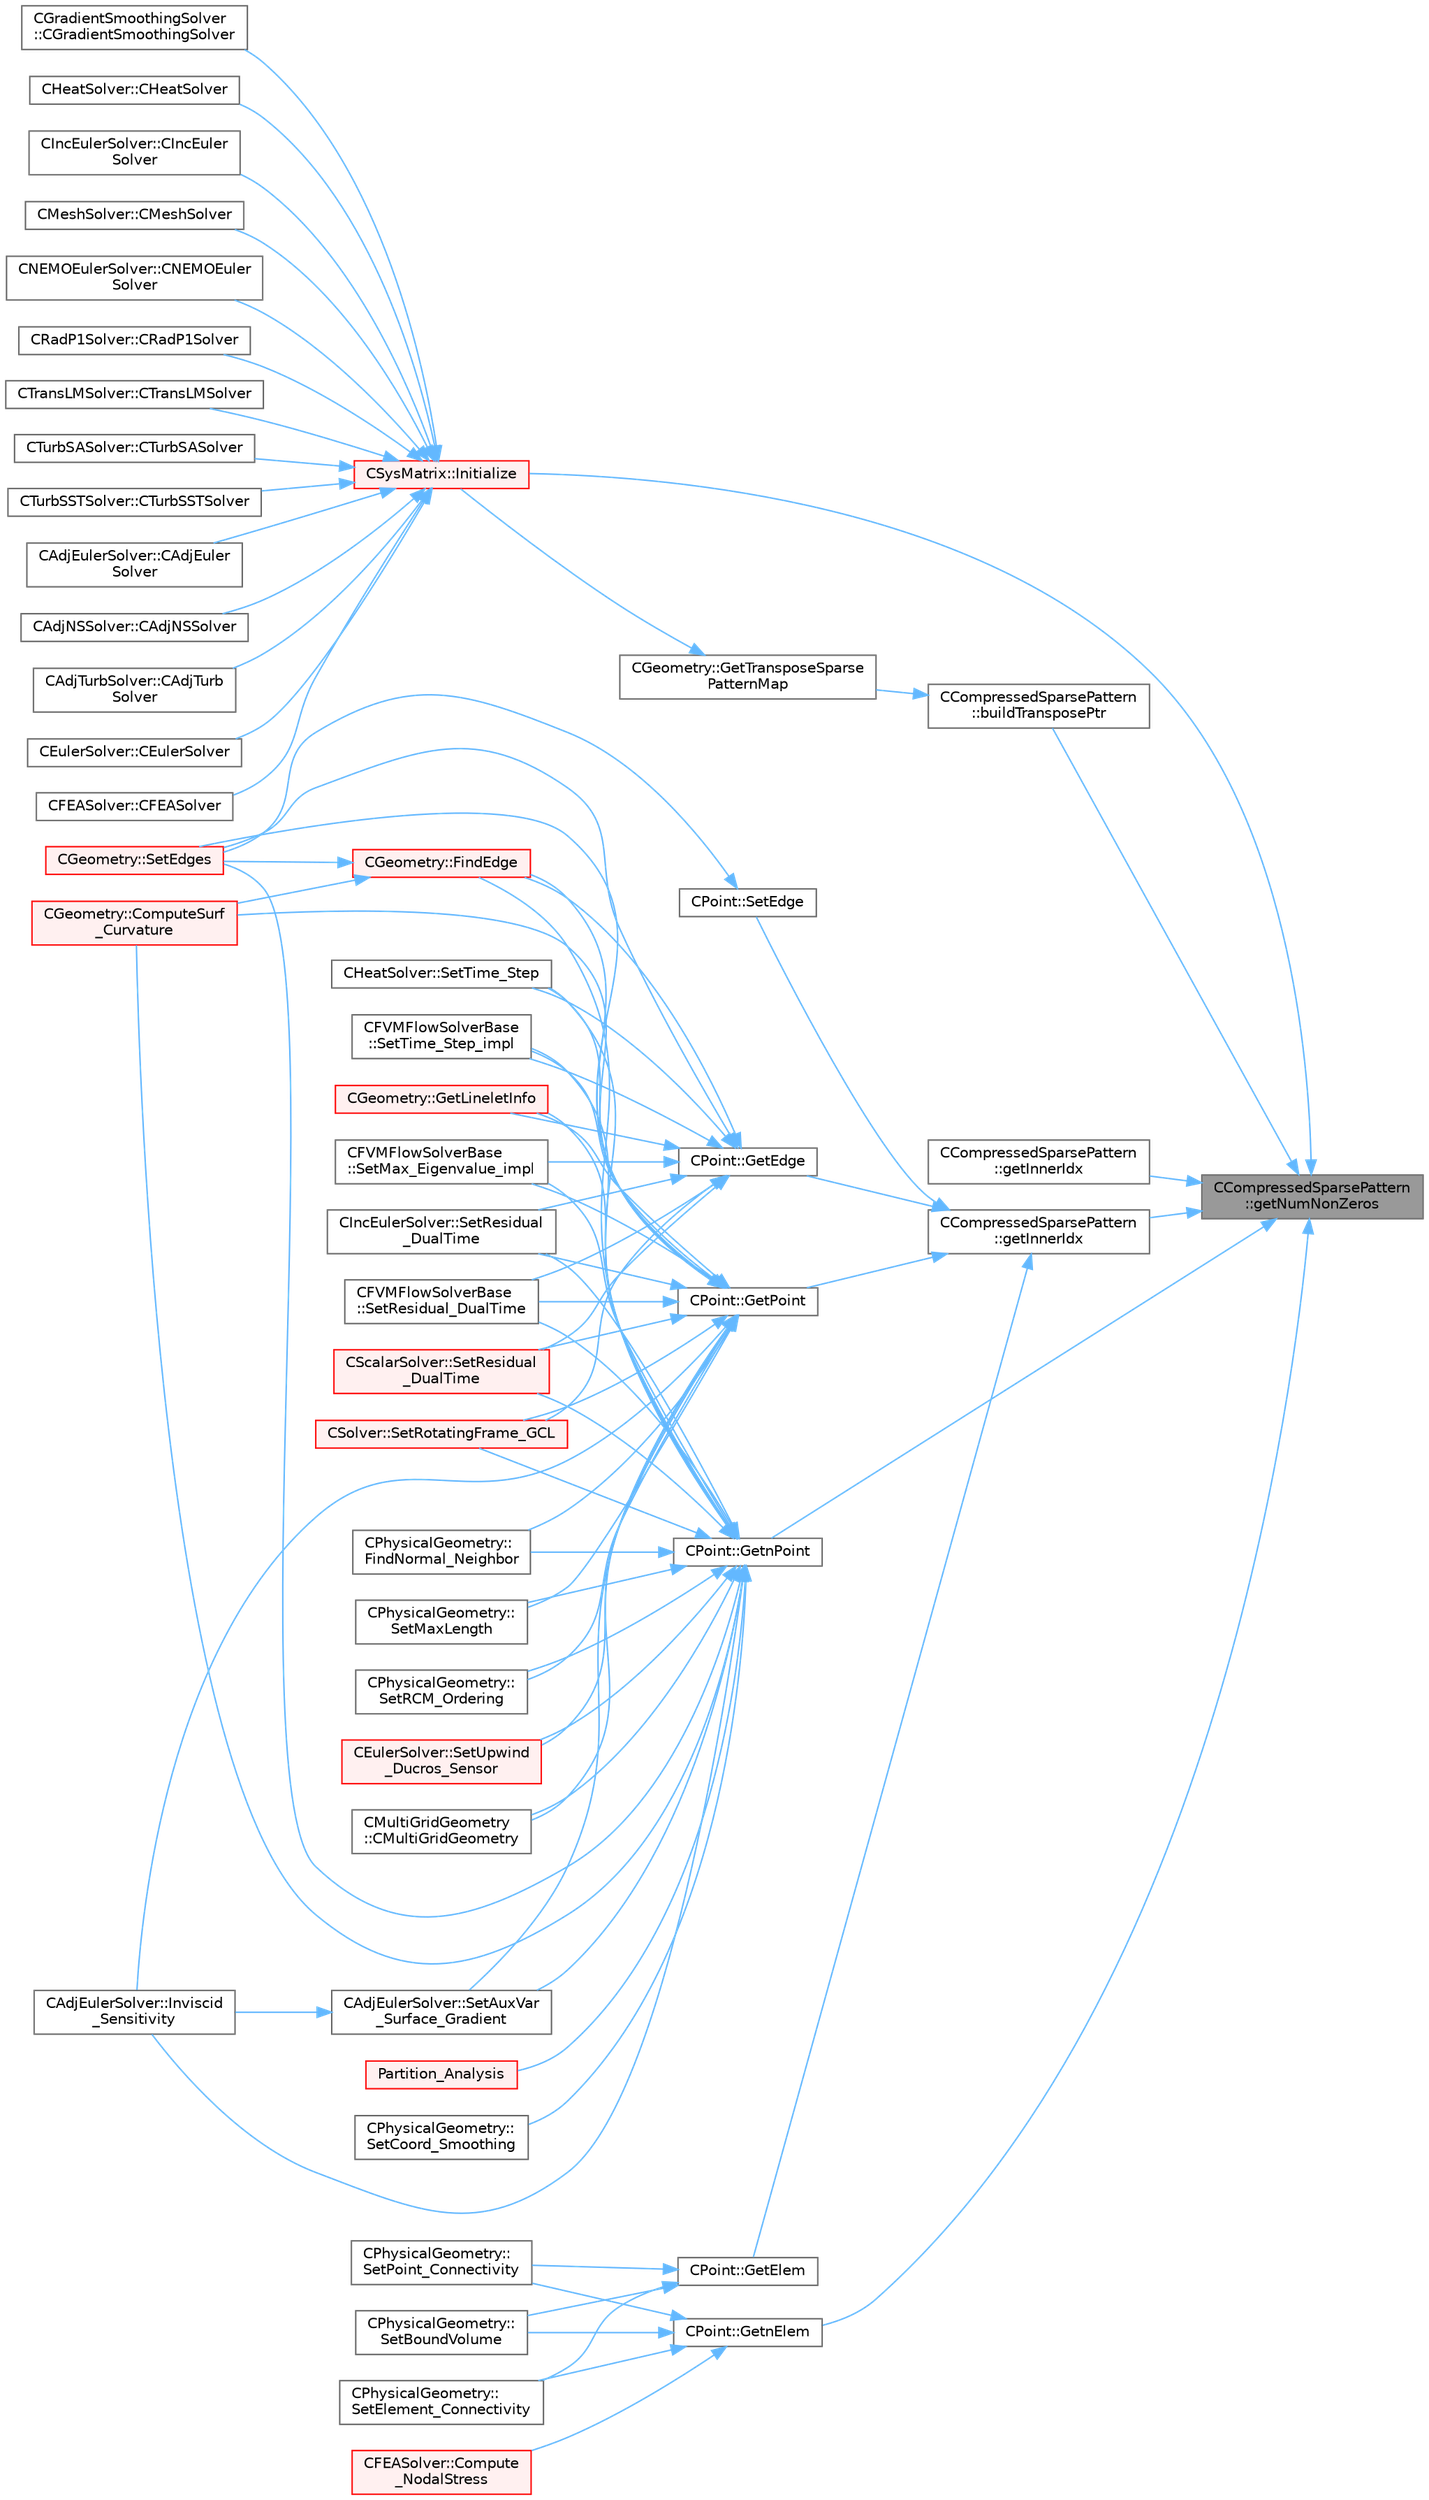digraph "CCompressedSparsePattern::getNumNonZeros"
{
 // LATEX_PDF_SIZE
  bgcolor="transparent";
  edge [fontname=Helvetica,fontsize=10,labelfontname=Helvetica,labelfontsize=10];
  node [fontname=Helvetica,fontsize=10,shape=box,height=0.2,width=0.4];
  rankdir="RL";
  Node1 [id="Node000001",label="CCompressedSparsePattern\l::getNumNonZeros",height=0.2,width=0.4,color="gray40", fillcolor="grey60", style="filled", fontcolor="black",tooltip=" "];
  Node1 -> Node2 [id="edge1_Node000001_Node000002",dir="back",color="steelblue1",style="solid",tooltip=" "];
  Node2 [id="Node000002",label="CCompressedSparsePattern\l::buildTransposePtr",height=0.2,width=0.4,color="grey40", fillcolor="white", style="filled",URL="$classCCompressedSparsePattern.html#aeda12f12ffb4d5161ec075c63c0f9042",tooltip="Build a list of pointers to the transpose entries of the pattern, requires symmetry."];
  Node2 -> Node3 [id="edge2_Node000002_Node000003",dir="back",color="steelblue1",style="solid",tooltip=" "];
  Node3 [id="Node000003",label="CGeometry::GetTransposeSparse\lPatternMap",height=0.2,width=0.4,color="grey40", fillcolor="white", style="filled",URL="$classCGeometry.html#a93838f0e718dd1c69b1a39e30083ad88",tooltip="Get the transpose of the (main, i.e 0 fill) sparse pattern (e.g. CSR becomes CSC)."];
  Node3 -> Node4 [id="edge3_Node000003_Node000004",dir="back",color="steelblue1",style="solid",tooltip=" "];
  Node4 [id="Node000004",label="CSysMatrix::Initialize",height=0.2,width=0.4,color="red", fillcolor="#FFF0F0", style="filled",URL="$classCSysMatrix.html#ae17220ac30c2abcc7fdd3c5dc8f04571",tooltip="Initializes the sparse matrix."];
  Node4 -> Node5 [id="edge4_Node000004_Node000005",dir="back",color="steelblue1",style="solid",tooltip=" "];
  Node5 [id="Node000005",label="CAdjEulerSolver::CAdjEuler\lSolver",height=0.2,width=0.4,color="grey40", fillcolor="white", style="filled",URL="$classCAdjEulerSolver.html#a0a739888df9436d4707665d152a7af1a",tooltip=" "];
  Node4 -> Node6 [id="edge5_Node000004_Node000006",dir="back",color="steelblue1",style="solid",tooltip=" "];
  Node6 [id="Node000006",label="CAdjNSSolver::CAdjNSSolver",height=0.2,width=0.4,color="grey40", fillcolor="white", style="filled",URL="$classCAdjNSSolver.html#a323f1dc7c0b9fe00d1911eeeea365d46",tooltip=" "];
  Node4 -> Node7 [id="edge6_Node000004_Node000007",dir="back",color="steelblue1",style="solid",tooltip=" "];
  Node7 [id="Node000007",label="CAdjTurbSolver::CAdjTurb\lSolver",height=0.2,width=0.4,color="grey40", fillcolor="white", style="filled",URL="$classCAdjTurbSolver.html#a621bdae0b081f25a67425cc037cd90a2",tooltip=" "];
  Node4 -> Node8 [id="edge7_Node000004_Node000008",dir="back",color="steelblue1",style="solid",tooltip=" "];
  Node8 [id="Node000008",label="CEulerSolver::CEulerSolver",height=0.2,width=0.4,color="grey40", fillcolor="white", style="filled",URL="$classCEulerSolver.html#acb987947b2e76a9900605cb5fee72460",tooltip="Main constructor of this class."];
  Node4 -> Node9 [id="edge8_Node000004_Node000009",dir="back",color="steelblue1",style="solid",tooltip=" "];
  Node9 [id="Node000009",label="CFEASolver::CFEASolver",height=0.2,width=0.4,color="grey40", fillcolor="white", style="filled",URL="$classCFEASolver.html#a1d4c7d17d9c7143d3079fc78fae1599d",tooltip=" "];
  Node4 -> Node10 [id="edge9_Node000004_Node000010",dir="back",color="steelblue1",style="solid",tooltip=" "];
  Node10 [id="Node000010",label="CGradientSmoothingSolver\l::CGradientSmoothingSolver",height=0.2,width=0.4,color="grey40", fillcolor="white", style="filled",URL="$classCGradientSmoothingSolver.html#a388e06af9042060ac43193566bb03cc8",tooltip="Constructor of the class."];
  Node4 -> Node11 [id="edge10_Node000004_Node000011",dir="back",color="steelblue1",style="solid",tooltip=" "];
  Node11 [id="Node000011",label="CHeatSolver::CHeatSolver",height=0.2,width=0.4,color="grey40", fillcolor="white", style="filled",URL="$classCHeatSolver.html#a89c9ece2b98a950e53f4ee9482968186",tooltip="Constructor of the class."];
  Node4 -> Node12 [id="edge11_Node000004_Node000012",dir="back",color="steelblue1",style="solid",tooltip=" "];
  Node12 [id="Node000012",label="CIncEulerSolver::CIncEuler\lSolver",height=0.2,width=0.4,color="grey40", fillcolor="white", style="filled",URL="$classCIncEulerSolver.html#a2a0c72c1d1d79e45c69da03e01f6281a",tooltip="Constructor of the class."];
  Node4 -> Node13 [id="edge12_Node000004_Node000013",dir="back",color="steelblue1",style="solid",tooltip=" "];
  Node13 [id="Node000013",label="CMeshSolver::CMeshSolver",height=0.2,width=0.4,color="grey40", fillcolor="white", style="filled",URL="$classCMeshSolver.html#a728930536c48c01f17b91808115fdb91",tooltip="Constructor of the class."];
  Node4 -> Node14 [id="edge13_Node000004_Node000014",dir="back",color="steelblue1",style="solid",tooltip=" "];
  Node14 [id="Node000014",label="CNEMOEulerSolver::CNEMOEuler\lSolver",height=0.2,width=0.4,color="grey40", fillcolor="white", style="filled",URL="$classCNEMOEulerSolver.html#a192d56e184ee19ad0b0dd3282b74f1e6",tooltip="Contructor of the class."];
  Node4 -> Node15 [id="edge14_Node000004_Node000015",dir="back",color="steelblue1",style="solid",tooltip=" "];
  Node15 [id="Node000015",label="CRadP1Solver::CRadP1Solver",height=0.2,width=0.4,color="grey40", fillcolor="white", style="filled",URL="$classCRadP1Solver.html#ae423cf9af88b527eb54ebce86227d96a",tooltip=" "];
  Node4 -> Node16 [id="edge15_Node000004_Node000016",dir="back",color="steelblue1",style="solid",tooltip=" "];
  Node16 [id="Node000016",label="CTransLMSolver::CTransLMSolver",height=0.2,width=0.4,color="grey40", fillcolor="white", style="filled",URL="$classCTransLMSolver.html#a20abc5682fb22268537da1eac0abf24d",tooltip=" "];
  Node4 -> Node17 [id="edge16_Node000004_Node000017",dir="back",color="steelblue1",style="solid",tooltip=" "];
  Node17 [id="Node000017",label="CTurbSASolver::CTurbSASolver",height=0.2,width=0.4,color="grey40", fillcolor="white", style="filled",URL="$classCTurbSASolver.html#a06a8b09d1563dd48f364ff6e97c25cd8",tooltip="Constructor."];
  Node4 -> Node18 [id="edge17_Node000004_Node000018",dir="back",color="steelblue1",style="solid",tooltip=" "];
  Node18 [id="Node000018",label="CTurbSSTSolver::CTurbSSTSolver",height=0.2,width=0.4,color="grey40", fillcolor="white", style="filled",URL="$classCTurbSSTSolver.html#a84beba65418c7c2ca4f4843b989b360a",tooltip="Constructor."];
  Node1 -> Node23 [id="edge18_Node000001_Node000023",dir="back",color="steelblue1",style="solid",tooltip=" "];
  Node23 [id="Node000023",label="CCompressedSparsePattern\l::getInnerIdx",height=0.2,width=0.4,color="grey40", fillcolor="white", style="filled",URL="$classCCompressedSparsePattern.html#a29484f10a496160bb5b56582442c52ed",tooltip=" "];
  Node1 -> Node24 [id="edge19_Node000001_Node000024",dir="back",color="steelblue1",style="solid",tooltip=" "];
  Node24 [id="Node000024",label="CCompressedSparsePattern\l::getInnerIdx",height=0.2,width=0.4,color="grey40", fillcolor="white", style="filled",URL="$classCCompressedSparsePattern.html#a8c4b5a2720a4ebb463c0d8152f052e4d",tooltip=" "];
  Node24 -> Node25 [id="edge20_Node000024_Node000025",dir="back",color="steelblue1",style="solid",tooltip=" "];
  Node25 [id="Node000025",label="CPoint::GetEdge",height=0.2,width=0.4,color="grey40", fillcolor="white", style="filled",URL="$classCPoint.html#a81ff0f12775a22eef9faa4a78810223a",tooltip="Get all the edges that compose the control volume."];
  Node25 -> Node26 [id="edge21_Node000025_Node000026",dir="back",color="steelblue1",style="solid",tooltip=" "];
  Node26 [id="Node000026",label="CGeometry::FindEdge",height=0.2,width=0.4,color="red", fillcolor="#FFF0F0", style="filled",URL="$classCGeometry.html#aab9c8477bc95c8ecc45dacc1ce607a90",tooltip="Get the edge index from using the nodes of the edge."];
  Node26 -> Node28 [id="edge22_Node000026_Node000028",dir="back",color="steelblue1",style="solid",tooltip=" "];
  Node28 [id="Node000028",label="CGeometry::ComputeSurf\l_Curvature",height=0.2,width=0.4,color="red", fillcolor="#FFF0F0", style="filled",URL="$classCGeometry.html#a260ac40c011a30a0fb55a4cc45eaf88e",tooltip="Find and store all vertices on a sharp corner in the geometry."];
  Node26 -> Node35 [id="edge23_Node000026_Node000035",dir="back",color="steelblue1",style="solid",tooltip=" "];
  Node35 [id="Node000035",label="CGeometry::SetEdges",height=0.2,width=0.4,color="red", fillcolor="#FFF0F0", style="filled",URL="$classCGeometry.html#a4aa4b21b72b39291bab049b7b5743811",tooltip="Sets the edges of an elemment."];
  Node25 -> Node43 [id="edge24_Node000025_Node000043",dir="back",color="steelblue1",style="solid",tooltip=" "];
  Node43 [id="Node000043",label="CGeometry::GetLineletInfo",height=0.2,width=0.4,color="red", fillcolor="#FFF0F0", style="filled",URL="$classCGeometry.html#ae1e8531f66b9d9fa0d87eae099130df3",tooltip="Get the linelet definition, this function computes the linelets if that has not been done yet."];
  Node25 -> Node35 [id="edge25_Node000025_Node000035",dir="back",color="steelblue1",style="solid",tooltip=" "];
  Node25 -> Node51 [id="edge26_Node000025_Node000051",dir="back",color="steelblue1",style="solid",tooltip=" "];
  Node51 [id="Node000051",label="CFVMFlowSolverBase\l::SetMax_Eigenvalue_impl",height=0.2,width=0.4,color="grey40", fillcolor="white", style="filled",URL="$classCFVMFlowSolverBase.html#adc3a96a8ca25902058864c18b533192d",tooltip="Compute the max eigenvalue, gemeric implementation."];
  Node25 -> Node52 [id="edge27_Node000025_Node000052",dir="back",color="steelblue1",style="solid",tooltip=" "];
  Node52 [id="Node000052",label="CIncEulerSolver::SetResidual\l_DualTime",height=0.2,width=0.4,color="grey40", fillcolor="white", style="filled",URL="$classCIncEulerSolver.html#a0c0d199f63e6858f295f8fbe800fc3bb",tooltip="Set the total residual adding the term that comes from the Dual Time Strategy."];
  Node25 -> Node53 [id="edge28_Node000025_Node000053",dir="back",color="steelblue1",style="solid",tooltip=" "];
  Node53 [id="Node000053",label="CFVMFlowSolverBase\l::SetResidual_DualTime",height=0.2,width=0.4,color="grey40", fillcolor="white", style="filled",URL="$classCFVMFlowSolverBase.html#afb95cb0aa636a2fbeb30b63314827691",tooltip="Set the total residual adding the term that comes from the Dual Time Strategy."];
  Node25 -> Node54 [id="edge29_Node000025_Node000054",dir="back",color="steelblue1",style="solid",tooltip=" "];
  Node54 [id="Node000054",label="CScalarSolver::SetResidual\l_DualTime",height=0.2,width=0.4,color="red", fillcolor="#FFF0F0", style="filled",URL="$classCScalarSolver.html#a1fe2b75e493aa743e0979110dea34caf",tooltip="Set the total residual adding the term that comes from the Dual Time-Stepping Strategy."];
  Node25 -> Node56 [id="edge30_Node000025_Node000056",dir="back",color="steelblue1",style="solid",tooltip=" "];
  Node56 [id="Node000056",label="CSolver::SetRotatingFrame_GCL",height=0.2,width=0.4,color="red", fillcolor="#FFF0F0", style="filled",URL="$classCSolver.html#a12b6394ab7881167d168b3d2aa3a1fc7",tooltip="Set Value of the residual due to the Geometric Conservation Law (GCL) for steady rotating frame probl..."];
  Node25 -> Node58 [id="edge31_Node000025_Node000058",dir="back",color="steelblue1",style="solid",tooltip=" "];
  Node58 [id="Node000058",label="CHeatSolver::SetTime_Step",height=0.2,width=0.4,color="grey40", fillcolor="white", style="filled",URL="$classCHeatSolver.html#a46a94222146629b60daac7226d0099c0",tooltip="A virtual member."];
  Node25 -> Node59 [id="edge32_Node000025_Node000059",dir="back",color="steelblue1",style="solid",tooltip=" "];
  Node59 [id="Node000059",label="CFVMFlowSolverBase\l::SetTime_Step_impl",height=0.2,width=0.4,color="grey40", fillcolor="white", style="filled",URL="$classCFVMFlowSolverBase.html#aceafd6d8a3ef6e189711df90c7dbe38e",tooltip="Generic implementation to compute the time step based on CFL and conv/visc eigenvalues."];
  Node24 -> Node60 [id="edge33_Node000024_Node000060",dir="back",color="steelblue1",style="solid",tooltip=" "];
  Node60 [id="Node000060",label="CPoint::GetElem",height=0.2,width=0.4,color="grey40", fillcolor="white", style="filled",URL="$classCPoint.html#a483b8bcaf0bf4e00a61be382307e3985",tooltip="Get all the elements that compose the control volume."];
  Node60 -> Node61 [id="edge34_Node000060_Node000061",dir="back",color="steelblue1",style="solid",tooltip=" "];
  Node61 [id="Node000061",label="CPhysicalGeometry::\lSetBoundVolume",height=0.2,width=0.4,color="grey40", fillcolor="white", style="filled",URL="$classCPhysicalGeometry.html#af4476da662ee1160781bb00d9b0f50c8",tooltip="Set the volume element associated to each boundary element."];
  Node60 -> Node62 [id="edge35_Node000060_Node000062",dir="back",color="steelblue1",style="solid",tooltip=" "];
  Node62 [id="Node000062",label="CPhysicalGeometry::\lSetElement_Connectivity",height=0.2,width=0.4,color="grey40", fillcolor="white", style="filled",URL="$classCPhysicalGeometry.html#a61a681297c7b37d94f6a6b6d0d6d2745",tooltip="Set elements which surround an element."];
  Node60 -> Node63 [id="edge36_Node000060_Node000063",dir="back",color="steelblue1",style="solid",tooltip=" "];
  Node63 [id="Node000063",label="CPhysicalGeometry::\lSetPoint_Connectivity",height=0.2,width=0.4,color="grey40", fillcolor="white", style="filled",URL="$classCPhysicalGeometry.html#ab0568a0b65f24202290007ca97e5e050",tooltip="Set points which surround a point."];
  Node24 -> Node64 [id="edge37_Node000024_Node000064",dir="back",color="steelblue1",style="solid",tooltip=" "];
  Node64 [id="Node000064",label="CPoint::GetPoint",height=0.2,width=0.4,color="grey40", fillcolor="white", style="filled",URL="$classCPoint.html#a7916494f3e23b9fd83e6a808b9d144e8",tooltip="Get all the points that compose the control volume."];
  Node64 -> Node65 [id="edge38_Node000064_Node000065",dir="back",color="steelblue1",style="solid",tooltip=" "];
  Node65 [id="Node000065",label="CMultiGridGeometry\l::CMultiGridGeometry",height=0.2,width=0.4,color="grey40", fillcolor="white", style="filled",URL="$classCMultiGridGeometry.html#a59a712b6935d3057542cc1481e44c1c3",tooltip="Constructor of the class."];
  Node64 -> Node28 [id="edge39_Node000064_Node000028",dir="back",color="steelblue1",style="solid",tooltip=" "];
  Node64 -> Node26 [id="edge40_Node000064_Node000026",dir="back",color="steelblue1",style="solid",tooltip=" "];
  Node64 -> Node66 [id="edge41_Node000064_Node000066",dir="back",color="steelblue1",style="solid",tooltip=" "];
  Node66 [id="Node000066",label="CPhysicalGeometry::\lFindNormal_Neighbor",height=0.2,width=0.4,color="grey40", fillcolor="white", style="filled",URL="$classCPhysicalGeometry.html#ac394596260d423e6cf767e6693c0957e",tooltip="Find and store the closest neighbor to a vertex."];
  Node64 -> Node43 [id="edge42_Node000064_Node000043",dir="back",color="steelblue1",style="solid",tooltip=" "];
  Node64 -> Node67 [id="edge43_Node000064_Node000067",dir="back",color="steelblue1",style="solid",tooltip=" "];
  Node67 [id="Node000067",label="CAdjEulerSolver::Inviscid\l_Sensitivity",height=0.2,width=0.4,color="grey40", fillcolor="white", style="filled",URL="$classCAdjEulerSolver.html#aa87a2220c946b47cb35c395c035f96e5",tooltip="Compute the inviscid sensitivity of the functional."];
  Node64 -> Node68 [id="edge44_Node000064_Node000068",dir="back",color="steelblue1",style="solid",tooltip=" "];
  Node68 [id="Node000068",label="CAdjEulerSolver::SetAuxVar\l_Surface_Gradient",height=0.2,width=0.4,color="grey40", fillcolor="white", style="filled",URL="$classCAdjEulerSolver.html#a0185a93d1d824f8fdb5b3a1a459078da",tooltip="Compute the Least Squares gradient of an auxiliar variable on the profile surface."];
  Node68 -> Node67 [id="edge45_Node000068_Node000067",dir="back",color="steelblue1",style="solid",tooltip=" "];
  Node64 -> Node35 [id="edge46_Node000064_Node000035",dir="back",color="steelblue1",style="solid",tooltip=" "];
  Node64 -> Node51 [id="edge47_Node000064_Node000051",dir="back",color="steelblue1",style="solid",tooltip=" "];
  Node64 -> Node69 [id="edge48_Node000064_Node000069",dir="back",color="steelblue1",style="solid",tooltip=" "];
  Node69 [id="Node000069",label="CPhysicalGeometry::\lSetMaxLength",height=0.2,width=0.4,color="grey40", fillcolor="white", style="filled",URL="$classCPhysicalGeometry.html#ad7c08b67e40f383f1d86439adec70854",tooltip="Set the maximum cell-center to cell-center distance for CVs."];
  Node64 -> Node70 [id="edge49_Node000064_Node000070",dir="back",color="steelblue1",style="solid",tooltip=" "];
  Node70 [id="Node000070",label="CPhysicalGeometry::\lSetRCM_Ordering",height=0.2,width=0.4,color="grey40", fillcolor="white", style="filled",URL="$classCPhysicalGeometry.html#a15b82329219f6927e581bb6c70edbc5a",tooltip="Set a renumbering using a Reverse Cuthill-McKee Algorithm."];
  Node64 -> Node52 [id="edge50_Node000064_Node000052",dir="back",color="steelblue1",style="solid",tooltip=" "];
  Node64 -> Node53 [id="edge51_Node000064_Node000053",dir="back",color="steelblue1",style="solid",tooltip=" "];
  Node64 -> Node54 [id="edge52_Node000064_Node000054",dir="back",color="steelblue1",style="solid",tooltip=" "];
  Node64 -> Node56 [id="edge53_Node000064_Node000056",dir="back",color="steelblue1",style="solid",tooltip=" "];
  Node64 -> Node58 [id="edge54_Node000064_Node000058",dir="back",color="steelblue1",style="solid",tooltip=" "];
  Node64 -> Node59 [id="edge55_Node000064_Node000059",dir="back",color="steelblue1",style="solid",tooltip=" "];
  Node64 -> Node71 [id="edge56_Node000064_Node000071",dir="back",color="steelblue1",style="solid",tooltip=" "];
  Node71 [id="Node000071",label="CEulerSolver::SetUpwind\l_Ducros_Sensor",height=0.2,width=0.4,color="red", fillcolor="#FFF0F0", style="filled",URL="$classCEulerSolver.html#aad67b818e2f5c133118d2a4cca7845f3",tooltip="Compute Ducros Sensor for Roe Dissipation."];
  Node24 -> Node75 [id="edge57_Node000024_Node000075",dir="back",color="steelblue1",style="solid",tooltip=" "];
  Node75 [id="Node000075",label="CPoint::SetEdge",height=0.2,width=0.4,color="grey40", fillcolor="white", style="filled",URL="$classCPoint.html#ad032bfa69355a69b0905db4305008c8b",tooltip="Set the edges that compose the control volume."];
  Node75 -> Node35 [id="edge58_Node000075_Node000035",dir="back",color="steelblue1",style="solid",tooltip=" "];
  Node1 -> Node76 [id="edge59_Node000001_Node000076",dir="back",color="steelblue1",style="solid",tooltip=" "];
  Node76 [id="Node000076",label="CPoint::GetnElem",height=0.2,width=0.4,color="grey40", fillcolor="white", style="filled",URL="$classCPoint.html#ae6503512446e94ec37d50c048f054443",tooltip="Get the number of elements that compose the control volume."];
  Node76 -> Node77 [id="edge60_Node000076_Node000077",dir="back",color="steelblue1",style="solid",tooltip=" "];
  Node77 [id="Node000077",label="CFEASolver::Compute\l_NodalStress",height=0.2,width=0.4,color="red", fillcolor="#FFF0F0", style="filled",URL="$classCFEASolver.html#ac275af8f893ef5957379314816d17fa8",tooltip="Compute the stress at the nodes for output purposes."];
  Node76 -> Node61 [id="edge61_Node000076_Node000061",dir="back",color="steelblue1",style="solid",tooltip=" "];
  Node76 -> Node62 [id="edge62_Node000076_Node000062",dir="back",color="steelblue1",style="solid",tooltip=" "];
  Node76 -> Node63 [id="edge63_Node000076_Node000063",dir="back",color="steelblue1",style="solid",tooltip=" "];
  Node1 -> Node79 [id="edge64_Node000001_Node000079",dir="back",color="steelblue1",style="solid",tooltip=" "];
  Node79 [id="Node000079",label="CPoint::GetnPoint",height=0.2,width=0.4,color="grey40", fillcolor="white", style="filled",URL="$classCPoint.html#accb93eb81c4e7e6c2605a7cd0d3c9cba",tooltip="Get the number of points that compose the control volume."];
  Node79 -> Node65 [id="edge65_Node000079_Node000065",dir="back",color="steelblue1",style="solid",tooltip=" "];
  Node79 -> Node28 [id="edge66_Node000079_Node000028",dir="back",color="steelblue1",style="solid",tooltip=" "];
  Node79 -> Node26 [id="edge67_Node000079_Node000026",dir="back",color="steelblue1",style="solid",tooltip=" "];
  Node79 -> Node66 [id="edge68_Node000079_Node000066",dir="back",color="steelblue1",style="solid",tooltip=" "];
  Node79 -> Node43 [id="edge69_Node000079_Node000043",dir="back",color="steelblue1",style="solid",tooltip=" "];
  Node79 -> Node67 [id="edge70_Node000079_Node000067",dir="back",color="steelblue1",style="solid",tooltip=" "];
  Node79 -> Node80 [id="edge71_Node000079_Node000080",dir="back",color="steelblue1",style="solid",tooltip=" "];
  Node80 [id="Node000080",label="Partition_Analysis",height=0.2,width=0.4,color="red", fillcolor="#FFF0F0", style="filled",URL="$definition__structure_8cpp.html#a30aa1f3af065c88dc4b96e8227c687b1",tooltip="Performs an analysis of the mesh partitions for distributed memory calculations."];
  Node79 -> Node68 [id="edge72_Node000079_Node000068",dir="back",color="steelblue1",style="solid",tooltip=" "];
  Node79 -> Node81 [id="edge73_Node000079_Node000081",dir="back",color="steelblue1",style="solid",tooltip=" "];
  Node81 [id="Node000081",label="CPhysicalGeometry::\lSetCoord_Smoothing",height=0.2,width=0.4,color="grey40", fillcolor="white", style="filled",URL="$classCPhysicalGeometry.html#a7bf930d9dff12a86e108eead294eef5c",tooltip="Do an implicit smoothing of the grid coordinates."];
  Node79 -> Node35 [id="edge74_Node000079_Node000035",dir="back",color="steelblue1",style="solid",tooltip=" "];
  Node79 -> Node51 [id="edge75_Node000079_Node000051",dir="back",color="steelblue1",style="solid",tooltip=" "];
  Node79 -> Node69 [id="edge76_Node000079_Node000069",dir="back",color="steelblue1",style="solid",tooltip=" "];
  Node79 -> Node70 [id="edge77_Node000079_Node000070",dir="back",color="steelblue1",style="solid",tooltip=" "];
  Node79 -> Node52 [id="edge78_Node000079_Node000052",dir="back",color="steelblue1",style="solid",tooltip=" "];
  Node79 -> Node53 [id="edge79_Node000079_Node000053",dir="back",color="steelblue1",style="solid",tooltip=" "];
  Node79 -> Node54 [id="edge80_Node000079_Node000054",dir="back",color="steelblue1",style="solid",tooltip=" "];
  Node79 -> Node56 [id="edge81_Node000079_Node000056",dir="back",color="steelblue1",style="solid",tooltip=" "];
  Node79 -> Node58 [id="edge82_Node000079_Node000058",dir="back",color="steelblue1",style="solid",tooltip=" "];
  Node79 -> Node59 [id="edge83_Node000079_Node000059",dir="back",color="steelblue1",style="solid",tooltip=" "];
  Node79 -> Node71 [id="edge84_Node000079_Node000071",dir="back",color="steelblue1",style="solid",tooltip=" "];
  Node1 -> Node4 [id="edge85_Node000001_Node000004",dir="back",color="steelblue1",style="solid",tooltip=" "];
}
